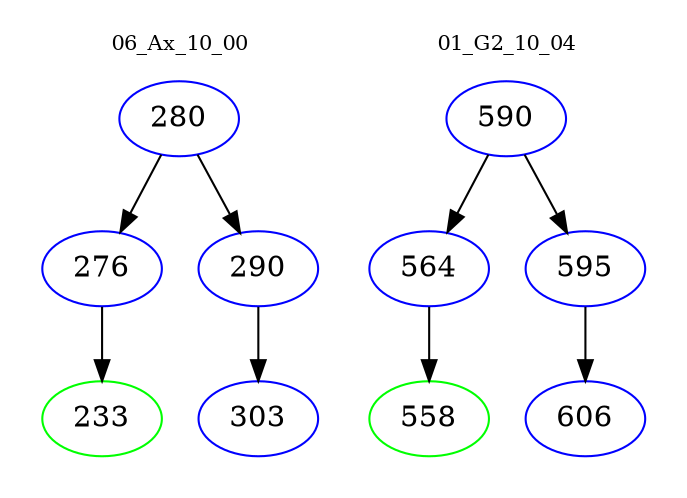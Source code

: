 digraph{
subgraph cluster_0 {
color = white
label = "06_Ax_10_00";
fontsize=10;
T0_280 [label="280", color="blue"]
T0_280 -> T0_276 [color="black"]
T0_276 [label="276", color="blue"]
T0_276 -> T0_233 [color="black"]
T0_233 [label="233", color="green"]
T0_280 -> T0_290 [color="black"]
T0_290 [label="290", color="blue"]
T0_290 -> T0_303 [color="black"]
T0_303 [label="303", color="blue"]
}
subgraph cluster_1 {
color = white
label = "01_G2_10_04";
fontsize=10;
T1_590 [label="590", color="blue"]
T1_590 -> T1_564 [color="black"]
T1_564 [label="564", color="blue"]
T1_564 -> T1_558 [color="black"]
T1_558 [label="558", color="green"]
T1_590 -> T1_595 [color="black"]
T1_595 [label="595", color="blue"]
T1_595 -> T1_606 [color="black"]
T1_606 [label="606", color="blue"]
}
}
